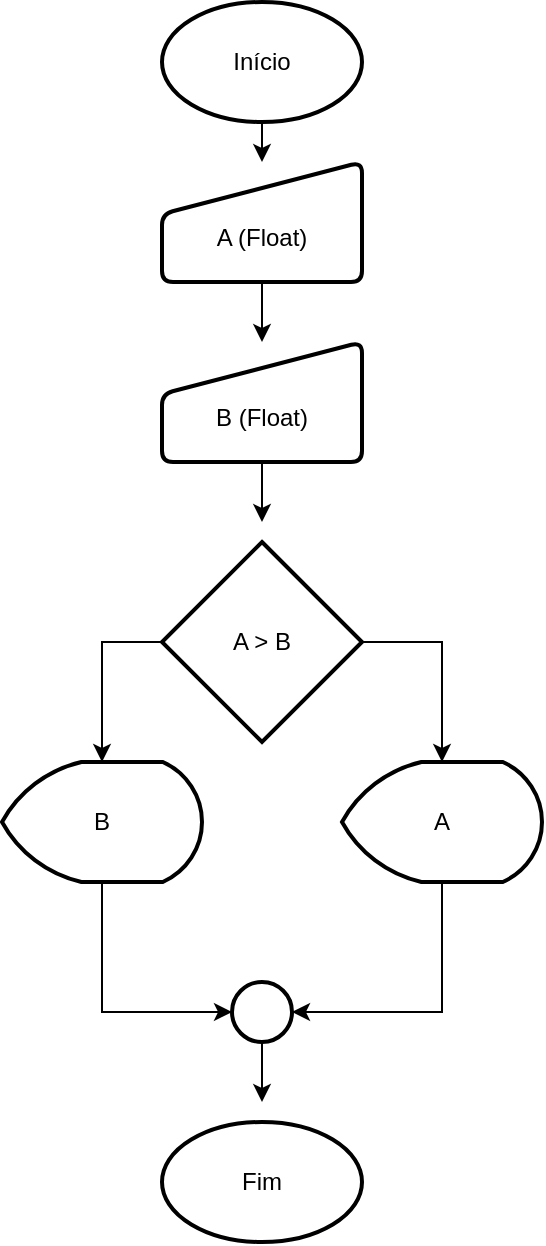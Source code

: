 <mxfile version="12.9.9" type="device"><diagram id="RFqo1czAOvb6up9vNLP2" name="Página-1"><mxGraphModel dx="700" dy="813" grid="1" gridSize="10" guides="1" tooltips="1" connect="1" arrows="1" fold="1" page="1" pageScale="1" pageWidth="827" pageHeight="1169" math="0" shadow="0"><root><mxCell id="0"/><mxCell id="1" parent="0"/><mxCell id="O8VFwxhaejhDTNyHJrDT-16" style="edgeStyle=orthogonalEdgeStyle;rounded=0;orthogonalLoop=1;jettySize=auto;html=1;entryX=1;entryY=0.5;entryDx=0;entryDy=0;entryPerimeter=0;" edge="1" parent="1" target="O8VFwxhaejhDTNyHJrDT-14"><mxGeometry relative="1" as="geometry"><mxPoint x="380" y="550" as="sourcePoint"/><Array as="points"><mxPoint x="380" y="675"/></Array></mxGeometry></mxCell><mxCell id="O8VFwxhaejhDTNyHJrDT-1" value="A" style="strokeWidth=2;html=1;shape=mxgraph.flowchart.display;whiteSpace=wrap;" vertex="1" parent="1"><mxGeometry x="330" y="550" width="100" height="60" as="geometry"/></mxCell><mxCell id="O8VFwxhaejhDTNyHJrDT-12" style="edgeStyle=orthogonalEdgeStyle;rounded=0;orthogonalLoop=1;jettySize=auto;html=1;entryX=0.5;entryY=0;entryDx=0;entryDy=0;" edge="1" parent="1" source="O8VFwxhaejhDTNyHJrDT-2" target="O8VFwxhaejhDTNyHJrDT-5"><mxGeometry relative="1" as="geometry"/></mxCell><mxCell id="O8VFwxhaejhDTNyHJrDT-2" value="&lt;br&gt;A (Float)" style="html=1;strokeWidth=2;shape=manualInput;whiteSpace=wrap;rounded=1;size=26;arcSize=11;" vertex="1" parent="1"><mxGeometry x="240" y="250" width="100" height="60" as="geometry"/></mxCell><mxCell id="O8VFwxhaejhDTNyHJrDT-13" style="edgeStyle=orthogonalEdgeStyle;rounded=0;orthogonalLoop=1;jettySize=auto;html=1;" edge="1" parent="1" source="O8VFwxhaejhDTNyHJrDT-3"><mxGeometry relative="1" as="geometry"><mxPoint x="290" y="250" as="targetPoint"/></mxGeometry></mxCell><mxCell id="O8VFwxhaejhDTNyHJrDT-3" value="Início" style="strokeWidth=2;html=1;shape=mxgraph.flowchart.start_1;whiteSpace=wrap;" vertex="1" parent="1"><mxGeometry x="240" y="170" width="100" height="60" as="geometry"/></mxCell><mxCell id="O8VFwxhaejhDTNyHJrDT-7" style="edgeStyle=orthogonalEdgeStyle;rounded=0;orthogonalLoop=1;jettySize=auto;html=1;exitX=0;exitY=0.5;exitDx=0;exitDy=0;exitPerimeter=0;entryX=0.5;entryY=0;entryDx=0;entryDy=0;entryPerimeter=0;" edge="1" parent="1" source="O8VFwxhaejhDTNyHJrDT-4" target="O8VFwxhaejhDTNyHJrDT-6"><mxGeometry relative="1" as="geometry"/></mxCell><mxCell id="O8VFwxhaejhDTNyHJrDT-8" style="edgeStyle=orthogonalEdgeStyle;rounded=0;orthogonalLoop=1;jettySize=auto;html=1;entryX=0.5;entryY=0;entryDx=0;entryDy=0;entryPerimeter=0;" edge="1" parent="1" source="O8VFwxhaejhDTNyHJrDT-4" target="O8VFwxhaejhDTNyHJrDT-1"><mxGeometry relative="1" as="geometry"><Array as="points"><mxPoint x="380" y="490"/></Array></mxGeometry></mxCell><mxCell id="O8VFwxhaejhDTNyHJrDT-4" value="A &amp;gt; B" style="strokeWidth=2;html=1;shape=mxgraph.flowchart.decision;whiteSpace=wrap;" vertex="1" parent="1"><mxGeometry x="240" y="440" width="100" height="100" as="geometry"/></mxCell><mxCell id="O8VFwxhaejhDTNyHJrDT-11" style="edgeStyle=orthogonalEdgeStyle;rounded=0;orthogonalLoop=1;jettySize=auto;html=1;" edge="1" parent="1" source="O8VFwxhaejhDTNyHJrDT-5"><mxGeometry relative="1" as="geometry"><mxPoint x="290" y="430" as="targetPoint"/></mxGeometry></mxCell><mxCell id="O8VFwxhaejhDTNyHJrDT-5" value="&lt;br&gt;B (Float)" style="html=1;strokeWidth=2;shape=manualInput;whiteSpace=wrap;rounded=1;size=26;arcSize=11;" vertex="1" parent="1"><mxGeometry x="240" y="340" width="100" height="60" as="geometry"/></mxCell><mxCell id="O8VFwxhaejhDTNyHJrDT-17" style="edgeStyle=orthogonalEdgeStyle;rounded=0;orthogonalLoop=1;jettySize=auto;html=1;entryX=0;entryY=0.5;entryDx=0;entryDy=0;entryPerimeter=0;" edge="1" parent="1" target="O8VFwxhaejhDTNyHJrDT-14"><mxGeometry relative="1" as="geometry"><mxPoint x="210" y="550" as="sourcePoint"/><Array as="points"><mxPoint x="210" y="675"/></Array></mxGeometry></mxCell><mxCell id="O8VFwxhaejhDTNyHJrDT-6" value="B" style="strokeWidth=2;html=1;shape=mxgraph.flowchart.display;whiteSpace=wrap;" vertex="1" parent="1"><mxGeometry x="160" y="550" width="100" height="60" as="geometry"/></mxCell><mxCell id="O8VFwxhaejhDTNyHJrDT-18" style="edgeStyle=orthogonalEdgeStyle;rounded=0;orthogonalLoop=1;jettySize=auto;html=1;" edge="1" parent="1" source="O8VFwxhaejhDTNyHJrDT-14"><mxGeometry relative="1" as="geometry"><mxPoint x="290" y="720" as="targetPoint"/></mxGeometry></mxCell><mxCell id="O8VFwxhaejhDTNyHJrDT-14" value="" style="strokeWidth=2;html=1;shape=mxgraph.flowchart.start_2;whiteSpace=wrap;" vertex="1" parent="1"><mxGeometry x="275" y="660" width="30" height="30" as="geometry"/></mxCell><mxCell id="O8VFwxhaejhDTNyHJrDT-15" value="Fim" style="strokeWidth=2;html=1;shape=mxgraph.flowchart.start_1;whiteSpace=wrap;" vertex="1" parent="1"><mxGeometry x="240" y="730" width="100" height="60" as="geometry"/></mxCell></root></mxGraphModel></diagram></mxfile>